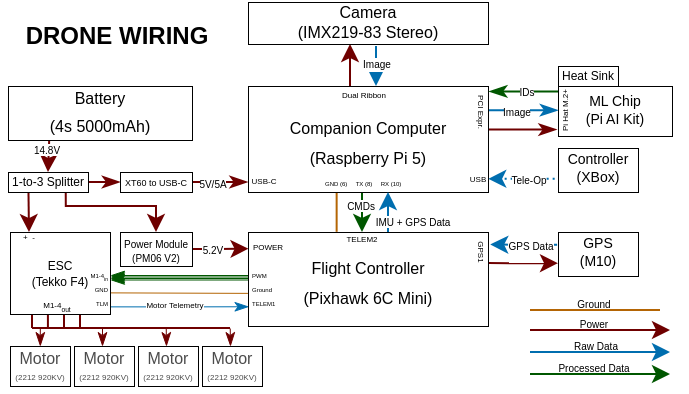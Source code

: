 <mxfile version="26.2.13">
  <diagram name="Page-1" id="ytG4AgFj-T4alwaOmcg6">
    <mxGraphModel dx="338" dy="190" grid="1" gridSize="10" guides="1" tooltips="1" connect="1" arrows="1" fold="1" page="1" pageScale="1" pageWidth="850" pageHeight="1100" math="0" shadow="0">
      <root>
        <mxCell id="0" />
        <mxCell id="1" parent="0" />
        <mxCell id="bMvYO2MA1TzW89IXiLI0-2" value="" style="endArrow=none;html=1;rounded=0;entryX=0.185;entryY=0.999;entryDx=0;entryDy=0;entryPerimeter=0;exitX=0.186;exitY=-0.002;exitDx=0;exitDy=0;exitPerimeter=0;fillColor=#fad7ac;strokeColor=#b46504;" parent="1" edge="1">
          <mxGeometry width="50" height="50" relative="1" as="geometry">
            <mxPoint x="388.32" y="402.906" as="sourcePoint" />
            <mxPoint x="388.32" y="382.947" as="targetPoint" />
          </mxGeometry>
        </mxCell>
        <mxCell id="BWbdEm4UrA8oamrmkrrZ-38" value="" style="endArrow=classicThin;html=1;rounded=0;endFill=1;strokeWidth=0.5;fillColor=#008a00;strokeColor=#005700;entryX=1.002;entryY=0.56;entryDx=0;entryDy=0;entryPerimeter=0;exitX=0.639;exitY=0.241;exitDx=0;exitDy=0;exitPerimeter=0;" parent="1" edge="1">
          <mxGeometry width="50" height="50" relative="1" as="geometry">
            <mxPoint x="344" y="426.75" as="sourcePoint" />
            <mxPoint x="275" y="426.75" as="targetPoint" />
          </mxGeometry>
        </mxCell>
        <mxCell id="BWbdEm4UrA8oamrmkrrZ-39" value="" style="endArrow=classicThin;html=1;rounded=0;endFill=1;strokeWidth=0.5;fillColor=#008a00;strokeColor=#005700;entryX=1.002;entryY=0.56;entryDx=0;entryDy=0;entryPerimeter=0;exitX=0.639;exitY=0.241;exitDx=0;exitDy=0;exitPerimeter=0;" parent="1" edge="1">
          <mxGeometry width="50" height="50" relative="1" as="geometry">
            <mxPoint x="344" y="425.25" as="sourcePoint" />
            <mxPoint x="275" y="425.25" as="targetPoint" />
          </mxGeometry>
        </mxCell>
        <mxCell id="BWbdEm4UrA8oamrmkrrZ-40" value="" style="endArrow=classicThin;html=1;rounded=0;endFill=1;strokeWidth=0.5;fillColor=#008a00;strokeColor=#005700;entryX=1.002;entryY=0.56;entryDx=0;entryDy=0;entryPerimeter=0;exitX=0.639;exitY=0.241;exitDx=0;exitDy=0;exitPerimeter=0;" parent="1" edge="1">
          <mxGeometry width="50" height="50" relative="1" as="geometry">
            <mxPoint x="344" y="426" as="sourcePoint" />
            <mxPoint x="275" y="426" as="targetPoint" />
          </mxGeometry>
        </mxCell>
        <mxCell id="BWbdEm4UrA8oamrmkrrZ-33" style="edgeStyle=orthogonalEdgeStyle;rounded=0;orthogonalLoop=1;jettySize=auto;html=1;exitX=0.981;exitY=0.799;exitDx=0;exitDy=0;entryX=0.002;entryY=0.79;entryDx=0;entryDy=0;entryPerimeter=0;endArrow=classicThin;endFill=1;strokeWidth=0.5;fillColor=#1ba1e2;strokeColor=#006EAF;fontSize=5;exitPerimeter=0;" parent="1" source="BWbdEm4UrA8oamrmkrrZ-36" target="oa4Kjj4fSGmlapfvCtzm-1" edge="1">
          <mxGeometry relative="1" as="geometry">
            <mxPoint x="275.65" y="439.941" as="sourcePoint" />
            <mxPoint x="314.54" y="448.213" as="targetPoint" />
          </mxGeometry>
        </mxCell>
        <mxCell id="BWbdEm4UrA8oamrmkrrZ-35" value="Motor Telemetry" style="edgeLabel;html=1;align=center;verticalAlign=middle;resizable=0;points=[];fontSize=4;" parent="BWbdEm4UrA8oamrmkrrZ-33" vertex="1" connectable="0">
          <mxGeometry x="0.066" y="1" relative="1" as="geometry">
            <mxPoint x="-5" y="1" as="offset" />
          </mxGeometry>
        </mxCell>
        <mxCell id="BWbdEm4UrA8oamrmkrrZ-17" value="" style="endArrow=classicThin;html=1;rounded=0;fillColor=#a20025;strokeColor=light-dark(#6F0000, #ff0000);endFill=1;strokeWidth=0.5;fontStyle=0" parent="1" edge="1">
          <mxGeometry width="50" height="50" relative="1" as="geometry">
            <mxPoint x="239.9" y="451" as="sourcePoint" />
            <mxPoint x="239.9" y="460" as="targetPoint" />
          </mxGeometry>
        </mxCell>
        <mxCell id="BWbdEm4UrA8oamrmkrrZ-14" value="" style="endArrow=classicThin;html=1;rounded=0;endFill=1;strokeWidth=0.5;fillColor=#008a00;strokeColor=#005700;entryX=1.002;entryY=0.56;entryDx=0;entryDy=0;entryPerimeter=0;exitX=0.639;exitY=0.241;exitDx=0;exitDy=0;exitPerimeter=0;" parent="1" edge="1">
          <mxGeometry width="50" height="50" relative="1" as="geometry">
            <mxPoint x="344" y="424.5" as="sourcePoint" />
            <mxPoint x="275" y="424.5" as="targetPoint" />
          </mxGeometry>
        </mxCell>
        <mxCell id="JxfRfJocXZYldZ37d1hh-59" style="edgeStyle=orthogonalEdgeStyle;rounded=0;orthogonalLoop=1;jettySize=auto;html=1;exitX=0.643;exitY=1.045;exitDx=0;exitDy=0;entryX=0.5;entryY=0;entryDx=0;entryDy=0;fillColor=#a20025;strokeColor=light-dark(#6F0000, #ff0000);exitPerimeter=0;" parent="1" target="K37k-eg5Op9D9jUx-g8K-3" edge="1">
          <mxGeometry relative="1" as="geometry">
            <mxPoint x="252.87" y="383.45" as="sourcePoint" />
            <mxPoint x="301.15" y="403" as="targetPoint" />
            <Array as="points">
              <mxPoint x="253" y="390" />
              <mxPoint x="298" y="390" />
            </Array>
          </mxGeometry>
        </mxCell>
        <mxCell id="JxfRfJocXZYldZ37d1hh-21" style="edgeStyle=orthogonalEdgeStyle;rounded=0;orthogonalLoop=1;jettySize=auto;html=1;fillColor=#a20025;strokeColor=light-dark(#6F0000, #ff0000);exitX=1;exitY=0.5;exitDx=0;exitDy=0;entryX=0.878;entryY=0.284;entryDx=0;entryDy=0;entryPerimeter=0;fontSize=11;" parent="1" source="K37k-eg5Op9D9jUx-g8K-3" edge="1">
          <mxGeometry relative="1" as="geometry">
            <mxPoint x="305" y="410.5" as="sourcePoint" />
            <mxPoint x="344.272" y="411.32" as="targetPoint" />
            <Array as="points">
              <mxPoint x="330" y="412" />
            </Array>
          </mxGeometry>
        </mxCell>
        <mxCell id="BWbdEm4UrA8oamrmkrrZ-9" value="&lt;font style=&quot;font-size: 5px;&quot;&gt;5.2V&lt;/font&gt;" style="edgeLabel;html=1;align=center;verticalAlign=middle;resizable=0;points=[];" parent="JxfRfJocXZYldZ37d1hh-21" vertex="1" connectable="0">
          <mxGeometry x="-0.215" relative="1" as="geometry">
            <mxPoint x="-1" y="-2" as="offset" />
          </mxGeometry>
        </mxCell>
        <mxCell id="JxfRfJocXZYldZ37d1hh-27" style="edgeStyle=orthogonalEdgeStyle;rounded=0;orthogonalLoop=1;jettySize=auto;html=1;exitX=1;exitY=0.5;exitDx=0;exitDy=0;entryX=-0.002;entryY=0.711;entryDx=0;entryDy=0;entryPerimeter=0;strokeWidth=1;endArrow=classicThin;endFill=1;fillColor=#a20025;strokeColor=light-dark(#6F0000, #ff0000);" parent="1" source="JxfRfJocXZYldZ37d1hh-25" edge="1">
          <mxGeometry relative="1" as="geometry">
            <mxPoint x="343.76" y="378.66" as="targetPoint" />
          </mxGeometry>
        </mxCell>
        <mxCell id="BWbdEm4UrA8oamrmkrrZ-10" value="5V/5A" style="edgeLabel;html=1;align=center;verticalAlign=middle;resizable=0;points=[];fontSize=5;" parent="JxfRfJocXZYldZ37d1hh-27" vertex="1" connectable="0">
          <mxGeometry x="-0.288" relative="1" as="geometry">
            <mxPoint as="offset" />
          </mxGeometry>
        </mxCell>
        <mxCell id="JxfRfJocXZYldZ37d1hh-9" value="" style="endArrow=classic;html=1;rounded=0;fillColor=#a20025;strokeColor=light-dark(#6F0000, #ff0000);exitX=0.181;exitY=1.01;exitDx=0;exitDy=0;entryX=0.25;entryY=0;entryDx=0;entryDy=0;exitPerimeter=0;" parent="1" edge="1">
          <mxGeometry width="50" height="50" relative="1" as="geometry">
            <mxPoint x="234.24" y="383.1" as="sourcePoint" />
            <mxPoint x="234.5" y="403" as="targetPoint" />
          </mxGeometry>
        </mxCell>
        <mxCell id="K37k-eg5Op9D9jUx-g8K-90" style="edgeStyle=orthogonalEdgeStyle;rounded=0;orthogonalLoop=1;jettySize=auto;html=1;exitX=1.003;exitY=0.352;exitDx=0;exitDy=0;fillColor=#1ba1e2;strokeColor=#006EAF;entryX=0;entryY=0.5;entryDx=0;entryDy=0;exitPerimeter=0;endArrow=classicThin;endFill=1;" parent="1" target="K37k-eg5Op9D9jUx-g8K-18" edge="1">
          <mxGeometry relative="1" as="geometry">
            <mxPoint x="464.36" y="342.12" as="sourcePoint" />
            <mxPoint x="482.65" y="342.04" as="targetPoint" />
          </mxGeometry>
        </mxCell>
        <mxCell id="JxfRfJocXZYldZ37d1hh-68" value="Image" style="edgeLabel;html=1;align=center;verticalAlign=middle;resizable=0;points=[];fontSize=5;" parent="K37k-eg5Op9D9jUx-g8K-90" vertex="1" connectable="0">
          <mxGeometry x="0.16" relative="1" as="geometry">
            <mxPoint x="-7" as="offset" />
          </mxGeometry>
        </mxCell>
        <mxCell id="K37k-eg5Op9D9jUx-g8K-118" value="" style="endArrow=classic;html=1;rounded=0;entryX=1.001;entryY=0.824;entryDx=0;entryDy=0;entryPerimeter=0;exitX=-0.046;exitY=0.077;exitDx=0;exitDy=0;exitPerimeter=0;fillColor=#1ba1e2;strokeColor=#006EAF;dashed=1;dashPattern=1 2;" parent="1" edge="1">
          <mxGeometry width="50" height="50" relative="1" as="geometry">
            <mxPoint x="512.332" y="376.31" as="sourcePoint" />
            <mxPoint x="464.12" y="376.44" as="targetPoint" />
          </mxGeometry>
        </mxCell>
        <mxCell id="JxfRfJocXZYldZ37d1hh-48" value="&lt;font&gt;Tele-Op&lt;/font&gt;" style="edgeLabel;html=1;align=center;verticalAlign=middle;resizable=0;points=[];fontSize=5;" parent="K37k-eg5Op9D9jUx-g8K-118" vertex="1" connectable="0">
          <mxGeometry x="-0.341" y="1" relative="1" as="geometry">
            <mxPoint x="-13" y="-2" as="offset" />
          </mxGeometry>
        </mxCell>
        <mxCell id="K37k-eg5Op9D9jUx-g8K-78" value="" style="endArrow=none;html=1;rounded=0;fillColor=#a20025;strokeColor=light-dark(#6F0000, #ff0000);" parent="1" edge="1">
          <mxGeometry width="50" height="50" relative="1" as="geometry">
            <mxPoint x="236" y="451" as="sourcePoint" />
            <mxPoint x="236" y="444" as="targetPoint" />
          </mxGeometry>
        </mxCell>
        <mxCell id="K37k-eg5Op9D9jUx-g8K-79" value="" style="endArrow=none;html=1;rounded=0;fillColor=#a20025;strokeColor=light-dark(#6F0000, #ff0000);" parent="1" edge="1">
          <mxGeometry width="50" height="50" relative="1" as="geometry">
            <mxPoint x="243.96" y="451" as="sourcePoint" />
            <mxPoint x="243.96" y="441" as="targetPoint" />
          </mxGeometry>
        </mxCell>
        <mxCell id="K37k-eg5Op9D9jUx-g8K-80" value="" style="endArrow=none;html=1;rounded=0;fillColor=#a20025;strokeColor=light-dark(#6F0000, #ff0000);" parent="1" edge="1">
          <mxGeometry width="50" height="50" relative="1" as="geometry">
            <mxPoint x="252" y="451" as="sourcePoint" />
            <mxPoint x="252" y="441" as="targetPoint" />
          </mxGeometry>
        </mxCell>
        <mxCell id="K37k-eg5Op9D9jUx-g8K-81" value="" style="endArrow=none;html=1;rounded=0;fillColor=#a20025;strokeColor=light-dark(#6F0000, #ff0000);" parent="1" edge="1">
          <mxGeometry width="50" height="50" relative="1" as="geometry">
            <mxPoint x="260" y="451" as="sourcePoint" />
            <mxPoint x="260" y="441" as="targetPoint" />
          </mxGeometry>
        </mxCell>
        <mxCell id="K37k-eg5Op9D9jUx-g8K-31" style="edgeStyle=orthogonalEdgeStyle;rounded=0;orthogonalLoop=1;jettySize=auto;html=1;exitX=0.25;exitY=1;exitDx=0;exitDy=0;entryX=0.25;entryY=0;entryDx=0;entryDy=0;fillColor=#008a00;strokeColor=#005700;" parent="1" edge="1">
          <mxGeometry relative="1" as="geometry">
            <mxPoint x="401" y="383" as="sourcePoint" />
            <mxPoint x="401" y="403" as="targetPoint" />
          </mxGeometry>
        </mxCell>
        <mxCell id="JxfRfJocXZYldZ37d1hh-50" value="CMDs" style="edgeLabel;html=1;align=center;verticalAlign=middle;resizable=0;points=[];fontSize=5;" parent="K37k-eg5Op9D9jUx-g8K-31" vertex="1" connectable="0">
          <mxGeometry x="-0.287" y="-1" relative="1" as="geometry">
            <mxPoint y="-1" as="offset" />
          </mxGeometry>
        </mxCell>
        <mxCell id="K37k-eg5Op9D9jUx-g8K-35" style="edgeStyle=orthogonalEdgeStyle;rounded=0;orthogonalLoop=1;jettySize=auto;html=1;exitX=0.646;exitY=-1.329;exitDx=0;exitDy=0;fillColor=#a20025;strokeColor=light-dark(#6F0000, #ff0000);entryX=-0.012;entryY=0.871;entryDx=0;entryDy=0;entryPerimeter=0;exitPerimeter=0;endArrow=classicThin;endFill=1;" parent="1" source="JxfRfJocXZYldZ37d1hh-44" target="K37k-eg5Op9D9jUx-g8K-18" edge="1">
          <mxGeometry relative="1" as="geometry">
            <mxPoint x="464" y="347" as="sourcePoint" />
            <mxPoint x="483" y="352.016" as="targetPoint" />
            <Array as="points" />
          </mxGeometry>
        </mxCell>
        <mxCell id="K37k-eg5Op9D9jUx-g8K-37" value="" style="edgeStyle=orthogonalEdgeStyle;rounded=0;orthogonalLoop=1;jettySize=auto;html=1;exitX=0.25;exitY=0;exitDx=0;exitDy=0;entryX=0.25;entryY=1;entryDx=0;entryDy=0;fillColor=#a20025;strokeColor=light-dark(#6F0000, #ff0000);fontSize=6;" parent="1" edge="1">
          <mxGeometry relative="1" as="geometry">
            <mxPoint x="395.0" y="330" as="sourcePoint" />
            <mxPoint x="395.0" y="309" as="targetPoint" />
          </mxGeometry>
        </mxCell>
        <mxCell id="ktWFp_nz54c4ryIKUOW7-1" value="&lt;div&gt;&lt;font style=&quot;font-size: 8px;&quot;&gt;Companion Computer&lt;/font&gt;&lt;/div&gt;&lt;font style=&quot;font-size: 8px;&quot;&gt;(Raspberry Pi 5)&lt;/font&gt;" style="rounded=0;whiteSpace=wrap;html=1;strokeWidth=0.5;" parent="1" vertex="1">
          <mxGeometry x="344" y="330" width="120" height="53" as="geometry" />
        </mxCell>
        <mxCell id="K37k-eg5Op9D9jUx-g8K-32" style="edgeStyle=orthogonalEdgeStyle;rounded=0;orthogonalLoop=1;jettySize=auto;html=1;exitX=0.75;exitY=0;exitDx=0;exitDy=0;entryX=0.75;entryY=1;entryDx=0;entryDy=0;fillColor=#1ba1e2;strokeColor=#006EAF;" parent="1" edge="1">
          <mxGeometry relative="1" as="geometry">
            <mxPoint x="414.0" y="403" as="sourcePoint" />
            <mxPoint x="414" y="383" as="targetPoint" />
          </mxGeometry>
        </mxCell>
        <mxCell id="JxfRfJocXZYldZ37d1hh-51" value="IMU + GPS Data" style="edgeLabel;html=1;align=center;verticalAlign=middle;resizable=0;points=[];fontSize=5;" parent="K37k-eg5Op9D9jUx-g8K-32" vertex="1" connectable="0">
          <mxGeometry x="-0.233" y="-1" relative="1" as="geometry">
            <mxPoint x="11" y="1" as="offset" />
          </mxGeometry>
        </mxCell>
        <mxCell id="K37k-eg5Op9D9jUx-g8K-41" style="edgeStyle=orthogonalEdgeStyle;rounded=0;orthogonalLoop=1;jettySize=auto;html=1;fillColor=#a20025;strokeColor=light-dark(#6F0000, #ff0000);entryX=0;entryY=0.75;entryDx=0;entryDy=0;exitX=0.576;exitY=0.226;exitDx=0;exitDy=0;exitPerimeter=0;" parent="1" edge="1">
          <mxGeometry relative="1" as="geometry">
            <Array as="points" />
            <mxPoint x="464.192" y="418.56" as="sourcePoint" />
            <mxPoint x="499" y="419.5" as="targetPoint" />
          </mxGeometry>
        </mxCell>
        <mxCell id="oa4Kjj4fSGmlapfvCtzm-1" value="&lt;font style=&quot;font-size: 8px;&quot;&gt;Flight Controller&lt;/font&gt;&lt;div&gt;&lt;font style=&quot;font-size: 8px;&quot;&gt;(Pixhawk 6C Mini)&lt;/font&gt;&lt;/div&gt;" style="rounded=0;whiteSpace=wrap;html=1;strokeWidth=0.5;" parent="1" vertex="1">
          <mxGeometry x="344" y="403" width="120" height="47" as="geometry" />
        </mxCell>
        <mxCell id="JxfRfJocXZYldZ37d1hh-23" style="edgeStyle=orthogonalEdgeStyle;rounded=0;orthogonalLoop=1;jettySize=auto;html=1;exitX=0.122;exitY=1.022;exitDx=0;exitDy=0;entryX=0.5;entryY=0;entryDx=0;entryDy=0;fillColor=#a20025;strokeColor=light-dark(#6F0000, #ff0000);exitPerimeter=0;" parent="1" target="JxfRfJocXZYldZ37d1hh-22" edge="1">
          <mxGeometry relative="1" as="geometry">
            <mxPoint x="244.834" y="350.594" as="sourcePoint" />
            <mxPoint x="244.84" y="373.99" as="targetPoint" />
          </mxGeometry>
        </mxCell>
        <mxCell id="BWbdEm4UrA8oamrmkrrZ-11" value="14.8V" style="edgeLabel;html=1;align=center;verticalAlign=middle;resizable=0;points=[];fontSize=5;" parent="JxfRfJocXZYldZ37d1hh-23" vertex="1" connectable="0">
          <mxGeometry x="0.097" y="1" relative="1" as="geometry">
            <mxPoint x="-2" y="-2" as="offset" />
          </mxGeometry>
        </mxCell>
        <mxCell id="K37k-eg5Op9D9jUx-g8K-2" value="&lt;font style=&quot;font-size: 8px;&quot;&gt;Battery&lt;/font&gt;&lt;div&gt;&lt;font style=&quot;font-size: 8px;&quot;&gt;(4s 5000mAh)&lt;/font&gt;&lt;/div&gt;" style="rounded=0;whiteSpace=wrap;html=1;spacing=-7;verticalAlign=top;strokeWidth=0.5;" parent="1" vertex="1">
          <mxGeometry x="224" y="330" width="92" height="27" as="geometry" />
        </mxCell>
        <mxCell id="K37k-eg5Op9D9jUx-g8K-3" value="&lt;div style=&quot;line-height: 60%;&quot;&gt;&lt;font style=&quot;line-height: 60%; font-size: 5px;&quot;&gt;Power Module&lt;/font&gt;&lt;div&gt;&lt;span style=&quot;background-color: transparent; color: light-dark(rgb(0, 0, 0), rgb(255, 255, 255)); line-height: 60%;&quot;&gt;&lt;font style=&quot;font-size: 5px;&quot;&gt;(PM06 V2)&lt;/font&gt;&lt;/span&gt;&lt;/div&gt;&lt;/div&gt;" style="rounded=0;whiteSpace=wrap;html=1;verticalAlign=bottom;spacing=0;strokeWidth=0.5;" parent="1" vertex="1">
          <mxGeometry x="280" y="403" width="36" height="17" as="geometry" />
        </mxCell>
        <mxCell id="K37k-eg5Op9D9jUx-g8K-11" value="&lt;div style=&quot;line-height: 70%;&quot;&gt;&lt;font style=&quot;line-height: 70%; font-size: 8px;&quot;&gt;Motor&lt;/font&gt;&lt;div&gt;&lt;font style=&quot;line-height: 70%; font-size: 4px;&quot;&gt;(2212 920KV)&lt;/font&gt;&lt;/div&gt;&lt;/div&gt;" style="rounded=0;whiteSpace=wrap;html=1;textOpacity=70;verticalAlign=bottom;strokeWidth=0.5;" parent="1" vertex="1">
          <mxGeometry x="225" y="460" width="30" height="20" as="geometry" />
        </mxCell>
        <mxCell id="K37k-eg5Op9D9jUx-g8K-34" style="edgeStyle=orthogonalEdgeStyle;rounded=0;orthogonalLoop=1;jettySize=auto;html=1;fillColor=#008a00;strokeColor=#005700;exitX=0;exitY=0.109;exitDx=0;exitDy=0;exitPerimeter=0;entryX=1.005;entryY=0.059;entryDx=0;entryDy=0;entryPerimeter=0;endArrow=classicThin;endFill=1;" parent="1" source="K37k-eg5Op9D9jUx-g8K-18" target="ktWFp_nz54c4ryIKUOW7-1" edge="1">
          <mxGeometry relative="1" as="geometry">
            <mxPoint x="500" y="334" as="sourcePoint" />
            <mxPoint x="470" y="333" as="targetPoint" />
            <Array as="points" />
          </mxGeometry>
        </mxCell>
        <mxCell id="BWbdEm4UrA8oamrmkrrZ-3" value="IDs" style="edgeLabel;html=1;align=center;verticalAlign=middle;resizable=0;points=[];fontSize=5;" parent="K37k-eg5Op9D9jUx-g8K-34" vertex="1" connectable="0">
          <mxGeometry x="-0.075" y="-1" relative="1" as="geometry">
            <mxPoint as="offset" />
          </mxGeometry>
        </mxCell>
        <mxCell id="K37k-eg5Op9D9jUx-g8K-18" value="&lt;font&gt;ML Chip&lt;/font&gt;&lt;div&gt;&lt;font&gt;(Pi AI Kit)&lt;/font&gt;&lt;/div&gt;" style="rounded=0;whiteSpace=wrap;html=1;fontSize=7;verticalAlign=bottom;spacing=4;strokeWidth=0.5;" parent="1" vertex="1">
          <mxGeometry x="499" y="330" width="57" height="25" as="geometry" />
        </mxCell>
        <mxCell id="K37k-eg5Op9D9jUx-g8K-38" value="&lt;font style=&quot;line-height: 80%; font-size: 5px;&quot;&gt;Image&lt;/font&gt;" style="edgeStyle=orthogonalEdgeStyle;rounded=0;orthogonalLoop=1;jettySize=auto;html=1;entryX=0.75;entryY=0;entryDx=0;entryDy=0;fillColor=#1ba1e2;strokeColor=#006EAF;fontSize=6;" parent="1" edge="1">
          <mxGeometry x="-0.083" relative="1" as="geometry">
            <mxPoint x="408" y="310" as="sourcePoint" />
            <mxPoint x="408" y="330" as="targetPoint" />
            <mxPoint as="offset" />
          </mxGeometry>
        </mxCell>
        <mxCell id="K37k-eg5Op9D9jUx-g8K-19" value="&lt;font&gt;Camera&lt;/font&gt;&lt;div&gt;&lt;font&gt;(IMX219-83 Stereo)&lt;/font&gt;&lt;/div&gt;" style="rounded=0;whiteSpace=wrap;html=1;verticalAlign=top;spacing=-4;fontSize=8;strokeWidth=0.5;" parent="1" vertex="1">
          <mxGeometry x="344" y="288" width="120" height="21" as="geometry" />
        </mxCell>
        <mxCell id="K37k-eg5Op9D9jUx-g8K-40" style="edgeStyle=orthogonalEdgeStyle;rounded=0;orthogonalLoop=1;jettySize=auto;html=1;exitX=-0.011;exitY=0.199;exitDx=0;exitDy=0;fillColor=#1ba1e2;strokeColor=#006EAF;entryX=0.354;entryY=0.109;entryDx=0;entryDy=0;entryPerimeter=0;exitPerimeter=0;" parent="1" edge="1">
          <mxGeometry relative="1" as="geometry">
            <mxPoint x="465.128" y="409.24" as="targetPoint" />
            <Array as="points">
              <mxPoint x="484" y="409" />
            </Array>
            <mxPoint x="498.56" y="409.378" as="sourcePoint" />
          </mxGeometry>
        </mxCell>
        <mxCell id="JxfRfJocXZYldZ37d1hh-54" value="&lt;font&gt;GPS Data&lt;/font&gt;" style="edgeLabel;html=1;align=center;verticalAlign=middle;resizable=0;points=[];fontSize=5;" parent="K37k-eg5Op9D9jUx-g8K-40" vertex="1" connectable="0">
          <mxGeometry x="-0.053" y="1" relative="1" as="geometry">
            <mxPoint x="2" y="-2" as="offset" />
          </mxGeometry>
        </mxCell>
        <mxCell id="K37k-eg5Op9D9jUx-g8K-20" value="&lt;font&gt;GPS&lt;/font&gt;&lt;div&gt;&lt;font&gt;(M10)&lt;/font&gt;&lt;/div&gt;" style="rounded=0;whiteSpace=wrap;html=1;fontSize=7;verticalAlign=bottom;spacing=3;strokeWidth=0.5;" parent="1" vertex="1">
          <mxGeometry x="499" y="403" width="40" height="22" as="geometry" />
        </mxCell>
        <mxCell id="K37k-eg5Op9D9jUx-g8K-85" value="" style="endArrow=classicThin;html=1;rounded=0;fillColor=#a20025;strokeColor=light-dark(#6F0000, #ff0000);endFill=1;strokeWidth=0.5;" parent="1" edge="1">
          <mxGeometry width="50" height="50" relative="1" as="geometry">
            <mxPoint x="271" y="451" as="sourcePoint" />
            <mxPoint x="271" y="460" as="targetPoint" />
          </mxGeometry>
        </mxCell>
        <mxCell id="K37k-eg5Op9D9jUx-g8K-86" value="" style="endArrow=classicThin;html=1;rounded=0;fillColor=#a20025;strokeColor=light-dark(#6F0000, #ff0000);endFill=1;strokeWidth=0.5;" parent="1" edge="1">
          <mxGeometry width="50" height="50" relative="1" as="geometry">
            <mxPoint x="302.87" y="451" as="sourcePoint" />
            <mxPoint x="303" y="460" as="targetPoint" />
          </mxGeometry>
        </mxCell>
        <mxCell id="K37k-eg5Op9D9jUx-g8K-93" value="" style="endArrow=classic;html=1;rounded=0;fillColor=#a20025;strokeColor=light-dark(#6F0000,#FF0000);fontSize=5;" parent="1" edge="1">
          <mxGeometry width="50" height="50" relative="1" as="geometry">
            <mxPoint x="485" y="452" as="sourcePoint" />
            <mxPoint x="555" y="452" as="targetPoint" />
          </mxGeometry>
        </mxCell>
        <mxCell id="K37k-eg5Op9D9jUx-g8K-94" value="" style="endArrow=classic;html=1;rounded=0;fillColor=#1ba1e2;strokeColor=#006EAF;fontSize=5;" parent="1" edge="1">
          <mxGeometry width="50" height="50" relative="1" as="geometry">
            <mxPoint x="485" y="463" as="sourcePoint" />
            <mxPoint x="555" y="463" as="targetPoint" />
          </mxGeometry>
        </mxCell>
        <mxCell id="K37k-eg5Op9D9jUx-g8K-95" value="" style="endArrow=classic;html=1;rounded=0;fillColor=#008a00;strokeColor=#005700;fontSize=5;" parent="1" edge="1">
          <mxGeometry width="50" height="50" relative="1" as="geometry">
            <mxPoint x="485" y="474" as="sourcePoint" />
            <mxPoint x="555" y="474" as="targetPoint" />
          </mxGeometry>
        </mxCell>
        <mxCell id="K37k-eg5Op9D9jUx-g8K-96" value="&lt;font&gt;Power&lt;/font&gt;" style="text;html=1;align=center;verticalAlign=middle;whiteSpace=wrap;rounded=0;fontSize=5;" parent="1" vertex="1">
          <mxGeometry x="487" y="444" width="60" height="8" as="geometry" />
        </mxCell>
        <mxCell id="K37k-eg5Op9D9jUx-g8K-97" value="&lt;font&gt;Raw Data&lt;/font&gt;" style="text;html=1;align=center;verticalAlign=middle;whiteSpace=wrap;rounded=0;fontSize=5;" parent="1" vertex="1">
          <mxGeometry x="488" y="455" width="60" height="7" as="geometry" />
        </mxCell>
        <mxCell id="K37k-eg5Op9D9jUx-g8K-98" value="&lt;font&gt;Processed Data&lt;/font&gt;" style="text;html=1;align=center;verticalAlign=middle;whiteSpace=wrap;rounded=0;fontSize=5;" parent="1" vertex="1">
          <mxGeometry x="487" y="466" width="60" height="7" as="geometry" />
        </mxCell>
        <mxCell id="K37k-eg5Op9D9jUx-g8K-117" value="&lt;font&gt;Controller&lt;/font&gt;&lt;div&gt;&lt;font&gt;(XBox)&lt;/font&gt;&lt;/div&gt;" style="rounded=0;whiteSpace=wrap;html=1;fontSize=7;spacing=3;verticalAlign=bottom;strokeWidth=0.5;" parent="1" vertex="1">
          <mxGeometry x="499" y="361" width="40" height="22" as="geometry" />
        </mxCell>
        <mxCell id="JxfRfJocXZYldZ37d1hh-7" value="&lt;font&gt;ESC&lt;/font&gt;&lt;div&gt;&lt;font&gt;(Tekko F4)&lt;/font&gt;&lt;/div&gt;" style="rounded=0;whiteSpace=wrap;html=1;verticalAlign=middle;fontSize=6;strokeWidth=0.5;" parent="1" vertex="1">
          <mxGeometry x="225" y="403" width="50" height="41" as="geometry" />
        </mxCell>
        <mxCell id="JxfRfJocXZYldZ37d1hh-11" value="" style="endArrow=none;html=1;rounded=0;fillColor=#a20025;strokeColor=light-dark(#6F0000, #ff0000);" parent="1" edge="1">
          <mxGeometry width="50" height="50" relative="1" as="geometry">
            <mxPoint x="236" y="451" as="sourcePoint" />
            <mxPoint x="335" y="451" as="targetPoint" />
          </mxGeometry>
        </mxCell>
        <mxCell id="JxfRfJocXZYldZ37d1hh-26" style="edgeStyle=orthogonalEdgeStyle;rounded=0;orthogonalLoop=1;jettySize=auto;html=1;exitX=1;exitY=0.5;exitDx=0;exitDy=0;entryX=0;entryY=0.5;entryDx=0;entryDy=0;strokeWidth=1;endArrow=classicThin;endFill=1;fillColor=#a20025;strokeColor=light-dark(#6F0000, #ff0000);" parent="1" source="JxfRfJocXZYldZ37d1hh-22" target="JxfRfJocXZYldZ37d1hh-25" edge="1">
          <mxGeometry relative="1" as="geometry">
            <mxPoint x="263.99" y="364.38" as="sourcePoint" />
            <mxPoint x="280.99" y="363.005" as="targetPoint" />
            <Array as="points">
              <mxPoint x="263" y="378" />
              <mxPoint x="263" y="378" />
            </Array>
          </mxGeometry>
        </mxCell>
        <mxCell id="JxfRfJocXZYldZ37d1hh-22" value="1-to-3 Splitter" style="rounded=0;whiteSpace=wrap;html=1;fontSize=6;strokeWidth=0.5;" parent="1" vertex="1">
          <mxGeometry x="224" y="373" width="40" height="10" as="geometry" />
        </mxCell>
        <mxCell id="JxfRfJocXZYldZ37d1hh-25" value="XT60 to USB-C" style="rounded=0;whiteSpace=wrap;html=1;fontSize=4.5;strokeWidth=0.5;" parent="1" vertex="1">
          <mxGeometry x="280" y="373" width="36" height="10" as="geometry" />
        </mxCell>
        <mxCell id="JxfRfJocXZYldZ37d1hh-37" value="&lt;div&gt;DRONE WIRING&lt;/div&gt;" style="text;html=1;align=center;verticalAlign=middle;resizable=0;points=[];autosize=1;strokeColor=none;fillColor=none;fontStyle=1;fontSize=12;fontColor=light-dark(#000000,#999900);" parent="1" vertex="1">
          <mxGeometry x="223" y="290" width="110" height="30" as="geometry" />
        </mxCell>
        <mxCell id="JxfRfJocXZYldZ37d1hh-44" value="&lt;font&gt;PCI Expr.&lt;/font&gt;" style="text;html=1;align=center;verticalAlign=middle;whiteSpace=wrap;rounded=0;rotation=90;fontColor=light-dark(#000000,#CC99FF);fontSize=4;" parent="1" vertex="1">
          <mxGeometry x="430" y="342" width="60" height="2" as="geometry" />
        </mxCell>
        <mxCell id="JxfRfJocXZYldZ37d1hh-46" value="&lt;font&gt;GPS1&lt;/font&gt;" style="text;html=1;align=center;verticalAlign=middle;whiteSpace=wrap;rounded=0;rotation=90;fontColor=light-dark(#000000,#CC99FF);fontSize=4;" parent="1" vertex="1">
          <mxGeometry x="430" y="409" width="60" height="8" as="geometry" />
        </mxCell>
        <mxCell id="JxfRfJocXZYldZ37d1hh-47" value="&lt;font&gt;USB&lt;/font&gt;&lt;div&gt;&lt;font&gt;&lt;br&gt;&lt;/font&gt;&lt;/div&gt;" style="text;html=1;align=center;verticalAlign=middle;whiteSpace=wrap;rounded=0;rotation=0;fontColor=light-dark(#000000,#CC99FF);fontSize=4;" parent="1" vertex="1">
          <mxGeometry x="454" y="375" width="10" height="8" as="geometry" />
        </mxCell>
        <mxCell id="JxfRfJocXZYldZ37d1hh-49" value="&lt;font&gt;PWM&lt;/font&gt;&lt;div&gt;&lt;font&gt;&lt;br&gt;&lt;/font&gt;&lt;/div&gt;&lt;div&gt;&lt;font&gt;Ground&lt;/font&gt;&lt;/div&gt;&lt;div&gt;&lt;br&gt;&lt;/div&gt;&lt;div&gt;TELEM1&lt;/div&gt;" style="text;html=1;align=left;verticalAlign=bottom;whiteSpace=wrap;rounded=0;rotation=0;fontColor=light-dark(#000000,#CC99FF);fontSize=3;spacing=1;" parent="1" vertex="1">
          <mxGeometry x="345" y="418" width="3.25" height="24.75" as="geometry" />
        </mxCell>
        <mxCell id="JxfRfJocXZYldZ37d1hh-55" value="&lt;div style=&quot;line-height: 70%;&quot;&gt;&lt;font style=&quot;line-height: 70%; font-size: 8px;&quot;&gt;Motor&lt;/font&gt;&lt;div&gt;&lt;font style=&quot;line-height: 70%; font-size: 4px;&quot;&gt;(2212 920KV)&lt;/font&gt;&lt;/div&gt;&lt;/div&gt;" style="rounded=0;whiteSpace=wrap;html=1;textOpacity=70;verticalAlign=bottom;strokeWidth=0.5;" parent="1" vertex="1">
          <mxGeometry x="257" y="460" width="30" height="20" as="geometry" />
        </mxCell>
        <mxCell id="JxfRfJocXZYldZ37d1hh-56" value="&lt;div style=&quot;line-height: 70%;&quot;&gt;&lt;font style=&quot;line-height: 70%; font-size: 8px;&quot;&gt;Motor&lt;/font&gt;&lt;div&gt;&lt;font style=&quot;line-height: 70%; font-size: 4px;&quot;&gt;(2212 920KV)&lt;/font&gt;&lt;/div&gt;&lt;/div&gt;" style="rounded=0;whiteSpace=wrap;html=1;textOpacity=70;verticalAlign=bottom;strokeWidth=0.5;" parent="1" vertex="1">
          <mxGeometry x="289" y="460" width="30" height="20" as="geometry" />
        </mxCell>
        <mxCell id="JxfRfJocXZYldZ37d1hh-57" value="" style="endArrow=classicThin;html=1;rounded=0;fillColor=#a20025;strokeColor=light-dark(#6F0000, #ff0000);endFill=1;strokeWidth=0.5;" parent="1" edge="1">
          <mxGeometry width="50" height="50" relative="1" as="geometry">
            <mxPoint x="334.87" y="451" as="sourcePoint" />
            <mxPoint x="335" y="460" as="targetPoint" />
          </mxGeometry>
        </mxCell>
        <mxCell id="JxfRfJocXZYldZ37d1hh-58" value="&lt;div style=&quot;line-height: 70%;&quot;&gt;&lt;font style=&quot;line-height: 70%; font-size: 8px;&quot;&gt;Motor&lt;/font&gt;&lt;div&gt;&lt;font style=&quot;line-height: 70%; font-size: 4px;&quot;&gt;(2212 920KV)&lt;/font&gt;&lt;/div&gt;&lt;/div&gt;" style="rounded=0;whiteSpace=wrap;html=1;textOpacity=70;verticalAlign=bottom;strokeWidth=0.5;" parent="1" vertex="1">
          <mxGeometry x="321" y="460" width="30" height="20" as="geometry" />
        </mxCell>
        <mxCell id="JxfRfJocXZYldZ37d1hh-65" value="Dual Ribbon" style="text;html=1;align=center;verticalAlign=middle;whiteSpace=wrap;rounded=0;fontSize=4;fontColor=light-dark(#000000,#CC99FF);" parent="1" vertex="1">
          <mxGeometry x="372" y="325" width="60" height="19" as="geometry" />
        </mxCell>
        <mxCell id="JxfRfJocXZYldZ37d1hh-66" value="&lt;font style=&quot;font-size: 3px;&quot;&gt;GND (6)&amp;nbsp; &amp;nbsp; &amp;nbsp;TX (8)&amp;nbsp; &amp;nbsp; &amp;nbsp;RX (10)&amp;nbsp;&lt;/font&gt;" style="text;html=1;align=center;verticalAlign=middle;whiteSpace=wrap;rounded=0;fontSize=4;fontColor=light-dark(#000000,#CC99FF);" parent="1" vertex="1">
          <mxGeometry x="372" y="369" width="60" height="19" as="geometry" />
        </mxCell>
        <mxCell id="JxfRfJocXZYldZ37d1hh-67" value="TELEM2" style="text;html=1;align=center;verticalAlign=middle;whiteSpace=wrap;rounded=0;fontSize=4;fontColor=light-dark(#000000,#CC99FF);" parent="1" vertex="1">
          <mxGeometry x="371" y="397" width="60" height="19" as="geometry" />
        </mxCell>
        <mxCell id="BWbdEm4UrA8oamrmkrrZ-8" value="M1-4&lt;sub&gt;out&lt;/sub&gt;" style="text;html=1;align=center;verticalAlign=middle;whiteSpace=wrap;rounded=0;rotation=0;fontSize=4;fontColor=light-dark(#000000,#CC99FF);" parent="1" vertex="1">
          <mxGeometry x="234" y="433" width="29" height="14" as="geometry" />
        </mxCell>
        <mxCell id="BWbdEm4UrA8oamrmkrrZ-19" value="&lt;font&gt;POWER&lt;/font&gt;" style="text;html=1;align=center;verticalAlign=middle;whiteSpace=wrap;rounded=0;rotation=0;fontColor=light-dark(#000000,#CC99FF);fontSize=4;" parent="1" vertex="1">
          <mxGeometry x="340.5" y="406.5" width="26" height="9" as="geometry" />
        </mxCell>
        <mxCell id="BWbdEm4UrA8oamrmkrrZ-21" value="&lt;font&gt;USB-C&lt;/font&gt;" style="text;html=1;align=center;verticalAlign=middle;whiteSpace=wrap;rounded=0;rotation=0;fontColor=light-dark(#000000,#CC99FF);fontSize=4;" parent="1" vertex="1">
          <mxGeometry x="338.75" y="373" width="26" height="9" as="geometry" />
        </mxCell>
        <mxCell id="BWbdEm4UrA8oamrmkrrZ-22" value="&lt;font&gt;Pi Hat M.2+&lt;/font&gt;" style="text;html=1;align=center;verticalAlign=middle;whiteSpace=wrap;rounded=0;rotation=-90;fontColor=light-dark(#000000,#CC99FF);fontSize=4;" parent="1" vertex="1">
          <mxGeometry x="488" y="341" width="30" height="2" as="geometry" />
        </mxCell>
        <mxCell id="BWbdEm4UrA8oamrmkrrZ-24" value="+&amp;nbsp; -" style="text;html=1;align=center;verticalAlign=middle;whiteSpace=wrap;rounded=0;rotation=0;fontSize=4;fontColor=light-dark(#000000,#CC99FF);" parent="1" vertex="1">
          <mxGeometry x="220" y="398.5" width="29" height="14" as="geometry" />
        </mxCell>
        <mxCell id="BWbdEm4UrA8oamrmkrrZ-31" value="&lt;font&gt;Ground&lt;/font&gt;" style="text;html=1;align=center;verticalAlign=middle;whiteSpace=wrap;rounded=0;fontSize=5;" parent="1" vertex="1">
          <mxGeometry x="487" y="434" width="60" height="8" as="geometry" />
        </mxCell>
        <mxCell id="BWbdEm4UrA8oamrmkrrZ-36" value="&lt;div&gt;&lt;span style=&quot;font-size: 2.5px;&quot;&gt;&lt;br&gt;&lt;/span&gt;&lt;div&gt;&lt;div&gt;&lt;font&gt;GND&lt;/font&gt;&lt;/div&gt;&lt;div&gt;&lt;br&gt;&lt;/div&gt;&lt;div&gt;TLM&lt;/div&gt;&lt;/div&gt;&lt;/div&gt;" style="text;html=1;align=right;verticalAlign=bottom;whiteSpace=wrap;rounded=0;rotation=0;fontColor=light-dark(#000000,#CC99FF);fontSize=3;spacing=1;" parent="1" vertex="1">
          <mxGeometry x="260" y="430" width="15.25" height="12.75" as="geometry" />
        </mxCell>
        <mxCell id="BWbdEm4UrA8oamrmkrrZ-41" value="Heat Sink" style="rounded=0;whiteSpace=wrap;html=1;fontSize=6;strokeWidth=0.5;" parent="1" vertex="1">
          <mxGeometry x="499" y="320" width="30" height="10" as="geometry" />
        </mxCell>
        <mxCell id="bMvYO2MA1TzW89IXiLI0-1" value="" style="endArrow=none;html=1;rounded=0;exitX=1;exitY=0.25;exitDx=0;exitDy=0;entryX=-0.395;entryY=0.624;entryDx=0;entryDy=0;entryPerimeter=0;fillColor=#fad7ac;strokeColor=#b46504;strokeWidth=0.5;" parent="1" source="BWbdEm4UrA8oamrmkrrZ-36" target="JxfRfJocXZYldZ37d1hh-49" edge="1">
          <mxGeometry width="50" height="50" relative="1" as="geometry">
            <mxPoint x="280" y="450" as="sourcePoint" />
            <mxPoint x="330" y="400" as="targetPoint" />
          </mxGeometry>
        </mxCell>
        <mxCell id="bMvYO2MA1TzW89IXiLI0-3" value="" style="endArrow=none;html=1;rounded=0;fillColor=#fad7ac;strokeColor=#b46504;" parent="1" edge="1">
          <mxGeometry width="50" height="50" relative="1" as="geometry">
            <mxPoint x="550" y="442" as="sourcePoint" />
            <mxPoint x="485" y="442" as="targetPoint" />
          </mxGeometry>
        </mxCell>
        <mxCell id="zngC2QcLv9OjM4QIASly-4" value="&lt;span style=&quot;font-size: 2.5px;&quot;&gt;&lt;br&gt;&lt;/span&gt;&lt;div&gt;&lt;div&gt;M1-4&lt;sub&gt;in&lt;/sub&gt;&lt;/div&gt;&lt;div&gt;&lt;br&gt;&lt;/div&gt;&lt;/div&gt;" style="text;html=1;align=right;verticalAlign=bottom;whiteSpace=wrap;rounded=0;rotation=0;fontColor=light-dark(#000000,#CC99FF);fontSize=3;spacing=1;" parent="1" vertex="1">
          <mxGeometry x="260" y="420" width="15.25" height="12.75" as="geometry" />
        </mxCell>
      </root>
    </mxGraphModel>
  </diagram>
</mxfile>
